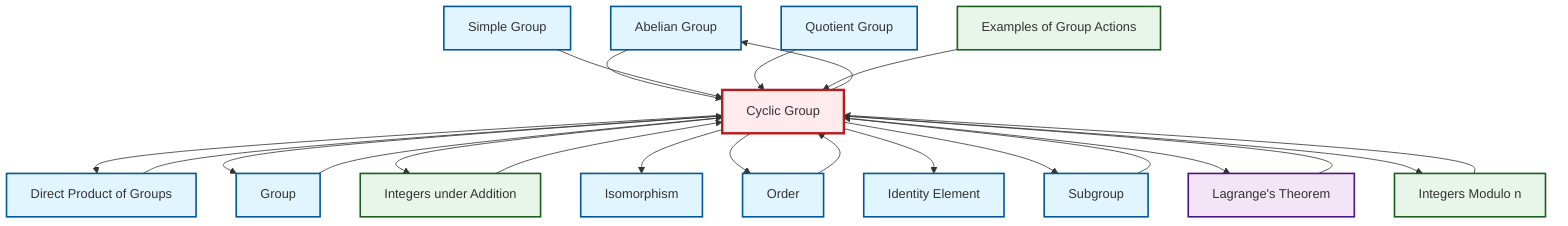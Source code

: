 graph TD
    classDef definition fill:#e1f5fe,stroke:#01579b,stroke-width:2px
    classDef theorem fill:#f3e5f5,stroke:#4a148c,stroke-width:2px
    classDef axiom fill:#fff3e0,stroke:#e65100,stroke-width:2px
    classDef example fill:#e8f5e9,stroke:#1b5e20,stroke-width:2px
    classDef current fill:#ffebee,stroke:#b71c1c,stroke-width:3px
    def-abelian-group["Abelian Group"]:::definition
    def-order["Order"]:::definition
    def-cyclic-group["Cyclic Group"]:::definition
    def-direct-product["Direct Product of Groups"]:::definition
    def-identity-element["Identity Element"]:::definition
    def-group["Group"]:::definition
    def-isomorphism["Isomorphism"]:::definition
    def-subgroup["Subgroup"]:::definition
    ex-integers-addition["Integers under Addition"]:::example
    ex-quotient-integers-mod-n["Integers Modulo n"]:::example
    thm-lagrange["Lagrange's Theorem"]:::theorem
    def-simple-group["Simple Group"]:::definition
    def-quotient-group["Quotient Group"]:::definition
    ex-group-action-examples["Examples of Group Actions"]:::example
    def-cyclic-group --> def-direct-product
    def-abelian-group --> def-cyclic-group
    def-simple-group --> def-cyclic-group
    def-cyclic-group --> def-group
    def-quotient-group --> def-cyclic-group
    def-cyclic-group --> def-abelian-group
    def-cyclic-group --> ex-integers-addition
    def-order --> def-cyclic-group
    def-direct-product --> def-cyclic-group
    def-group --> def-cyclic-group
    def-subgroup --> def-cyclic-group
    def-cyclic-group --> def-isomorphism
    ex-group-action-examples --> def-cyclic-group
    def-cyclic-group --> def-order
    def-cyclic-group --> def-identity-element
    ex-integers-addition --> def-cyclic-group
    def-cyclic-group --> def-subgroup
    thm-lagrange --> def-cyclic-group
    ex-quotient-integers-mod-n --> def-cyclic-group
    def-cyclic-group --> thm-lagrange
    def-cyclic-group --> ex-quotient-integers-mod-n
    class def-cyclic-group current